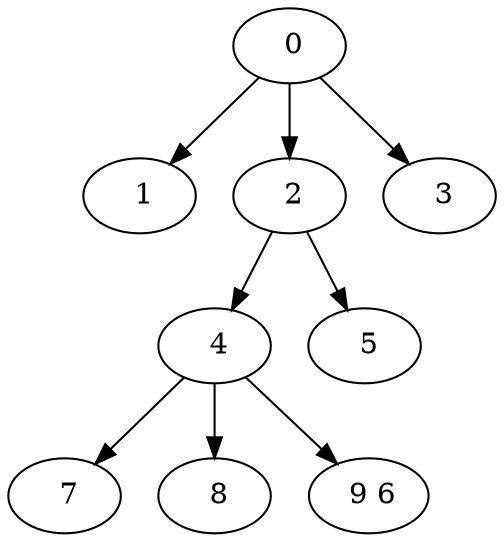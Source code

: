 digraph mytree {
" 0" -> " 1";
" 0" -> " 2";
" 0" -> " 3";
" 1";
" 2" -> " 4";
" 2" -> " 5";
" 3";
" 4" -> " 7";
" 4" -> " 8";
" 4" -> " 9 6";
" 5";
" 7";
" 8";
" 9 6";
}

